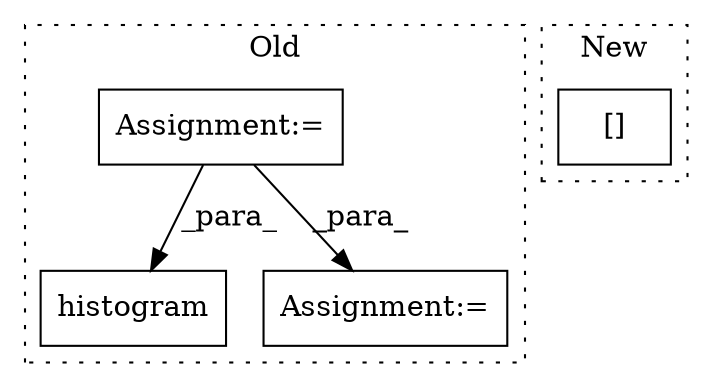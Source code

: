 digraph G {
subgraph cluster0 {
1 [label="histogram" a="32" s="890,938" l="10,1" shape="box"];
3 [label="Assignment:=" a="7" s="678" l="1" shape="box"];
4 [label="Assignment:=" a="7" s="816" l="2" shape="box"];
label = "Old";
style="dotted";
}
subgraph cluster1 {
2 [label="[]" a="2" s="732,800" l="40,1" shape="box"];
label = "New";
style="dotted";
}
3 -> 4 [label="_para_"];
3 -> 1 [label="_para_"];
}